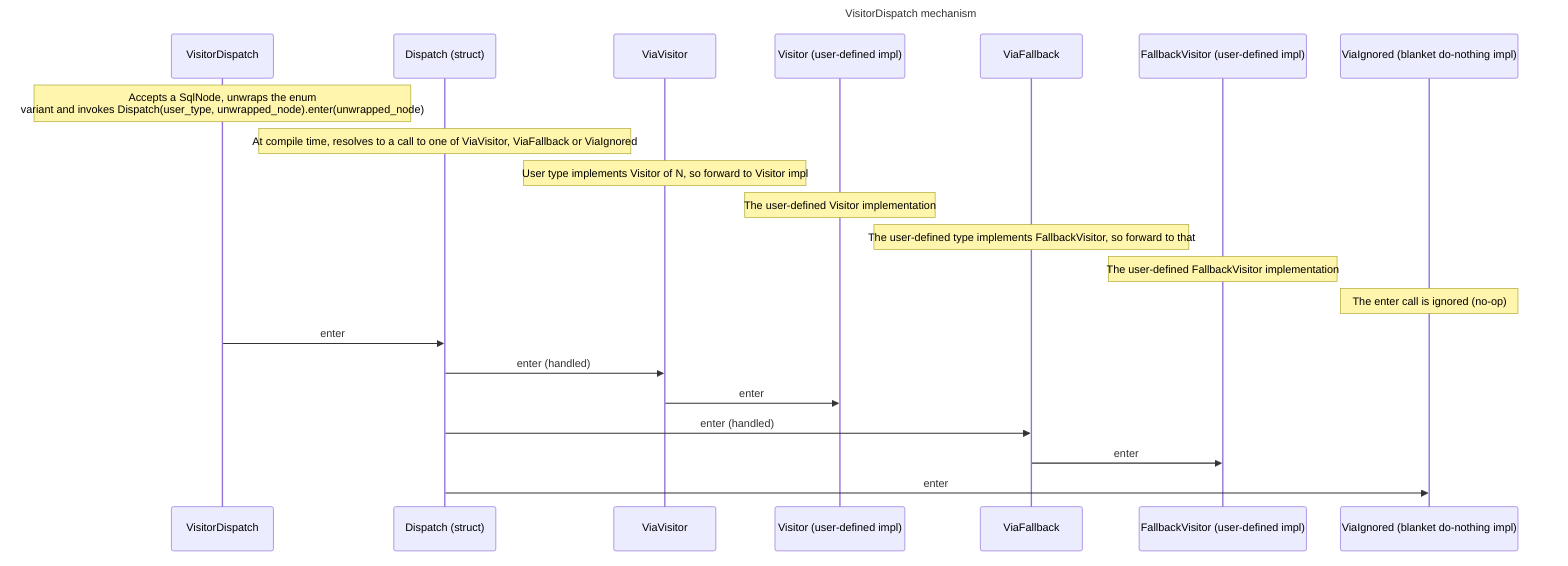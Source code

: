 ---
title: VisitorDispatch mechanism
---
sequenceDiagram
    participant A as VisitorDispatch
    participant B as Dispatch (struct)
    participant C as ViaVisitor
    participant D as Visitor (user-defined impl)
    participant E as ViaFallback
    participant F as FallbackVisitor (user-defined impl)
    participant G as ViaIgnored (blanket do-nothing impl)

    Note over A: Accepts a SqlNode, unwraps the enum<br/>variant and invokes Dispatch(user_type, unwrapped_node).enter(unwrapped_node)
    Note over B: At compile time, resolves to a call to one of ViaVisitor, ViaFallback or ViaIgnored
    Note over C: User type implements Visitor of N, so forward to Visitor impl
    Note over D: The user-defined Visitor implementation
    Note over E: The user-defined type implements FallbackVisitor, so forward to that
    Note over F: The user-defined FallbackVisitor implementation
    Note over G: The enter call is ignored (no-op)

    A->>B: enter
    B->>C: enter (handled)
    C->>D: enter
    B->>E: enter (handled)
    E->>F: enter
    B->>G: enter